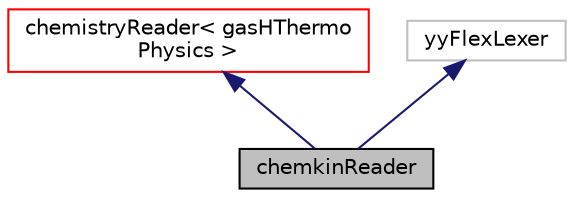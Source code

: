 digraph "chemkinReader"
{
  bgcolor="transparent";
  edge [fontname="Helvetica",fontsize="10",labelfontname="Helvetica",labelfontsize="10"];
  node [fontname="Helvetica",fontsize="10",shape=record];
  Node4 [label="chemkinReader",height=0.2,width=0.4,color="black", fillcolor="grey75", style="filled", fontcolor="black"];
  Node5 -> Node4 [dir="back",color="midnightblue",fontsize="10",style="solid",fontname="Helvetica"];
  Node5 [label="chemistryReader\< gasHThermo\lPhysics \>",height=0.2,width=0.4,color="red",URL="$a31437.html"];
  Node7 -> Node4 [dir="back",color="midnightblue",fontsize="10",style="solid",fontname="Helvetica"];
  Node7 [label="yyFlexLexer",height=0.2,width=0.4,color="grey75"];
}
